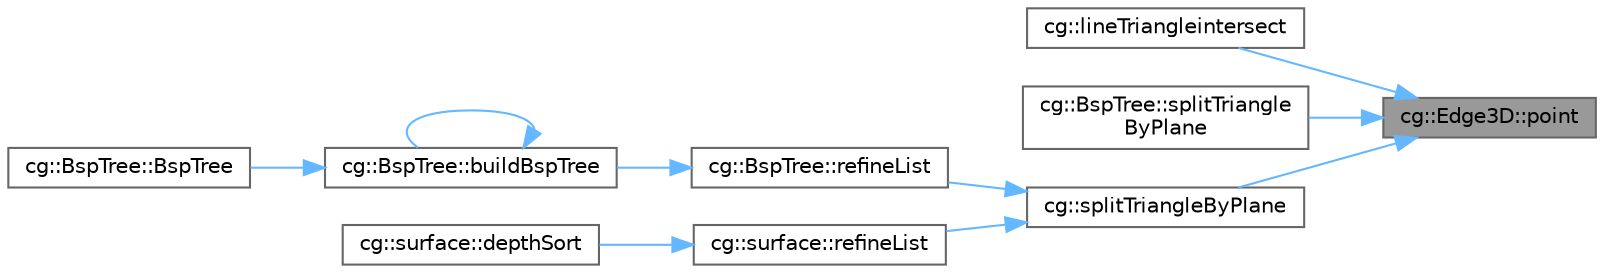 digraph "cg::Edge3D::point"
{
 // LATEX_PDF_SIZE
  bgcolor="transparent";
  edge [fontname=Helvetica,fontsize=10,labelfontname=Helvetica,labelfontsize=10];
  node [fontname=Helvetica,fontsize=10,shape=box,height=0.2,width=0.4];
  rankdir="RL";
  Node1 [id="Node000001",label="cg::Edge3D::point",height=0.2,width=0.4,color="gray40", fillcolor="grey60", style="filled", fontcolor="black",tooltip=" "];
  Node1 -> Node2 [id="edge1_Node000001_Node000002",dir="back",color="steelblue1",style="solid",tooltip=" "];
  Node2 [id="Node000002",label="cg::lineTriangleintersect",height=0.2,width=0.4,color="grey40", fillcolor="white", style="filled",URL="$namespacecg.html#a0f4588e5bb760718d190cc434288d029",tooltip=" "];
  Node1 -> Node3 [id="edge2_Node000001_Node000003",dir="back",color="steelblue1",style="solid",tooltip=" "];
  Node3 [id="Node000003",label="cg::BspTree::splitTriangle\lByPlane",height=0.2,width=0.4,color="grey40", fillcolor="white", style="filled",URL="$classcg_1_1_bsp_tree.html#a5c651ce38a901234cb2526f97f967dfb",tooltip=" "];
  Node1 -> Node4 [id="edge3_Node000001_Node000004",dir="back",color="steelblue1",style="solid",tooltip=" "];
  Node4 [id="Node000004",label="cg::splitTriangleByPlane",height=0.2,width=0.4,color="grey40", fillcolor="white", style="filled",URL="$namespacecg.html#a4d178f1448a405e55295f8c096f6f2aa",tooltip=" "];
  Node4 -> Node5 [id="edge4_Node000004_Node000005",dir="back",color="steelblue1",style="solid",tooltip=" "];
  Node5 [id="Node000005",label="cg::BspTree::refineList",height=0.2,width=0.4,color="grey40", fillcolor="white", style="filled",URL="$classcg_1_1_bsp_tree.html#ab45c28b0258b23a6a0b198703c5725d1",tooltip=" "];
  Node5 -> Node6 [id="edge5_Node000005_Node000006",dir="back",color="steelblue1",style="solid",tooltip=" "];
  Node6 [id="Node000006",label="cg::BspTree::buildBspTree",height=0.2,width=0.4,color="grey40", fillcolor="white", style="filled",URL="$classcg_1_1_bsp_tree.html#a7d12db29d1caa944be81a2c606a575bf",tooltip=" "];
  Node6 -> Node7 [id="edge6_Node000006_Node000007",dir="back",color="steelblue1",style="solid",tooltip=" "];
  Node7 [id="Node000007",label="cg::BspTree::BspTree",height=0.2,width=0.4,color="grey40", fillcolor="white", style="filled",URL="$classcg_1_1_bsp_tree.html#ab67984f3357679ee9fff53f0ec13e1f4",tooltip=" "];
  Node6 -> Node6 [id="edge7_Node000006_Node000006",dir="back",color="steelblue1",style="solid",tooltip=" "];
  Node4 -> Node8 [id="edge8_Node000004_Node000008",dir="back",color="steelblue1",style="solid",tooltip=" "];
  Node8 [id="Node000008",label="cg::surface::refineList",height=0.2,width=0.4,color="grey40", fillcolor="white", style="filled",URL="$namespacecg_1_1surface.html#aa684a7810051099a8a3cd0617f6f07aa",tooltip=" "];
  Node8 -> Node9 [id="edge9_Node000008_Node000009",dir="back",color="steelblue1",style="solid",tooltip=" "];
  Node9 [id="Node000009",label="cg::surface::depthSort",height=0.2,width=0.4,color="grey40", fillcolor="white", style="filled",URL="$namespacecg_1_1surface.html#ac5049261dd22d4e5a1bf74ed413dab38",tooltip=" "];
}
